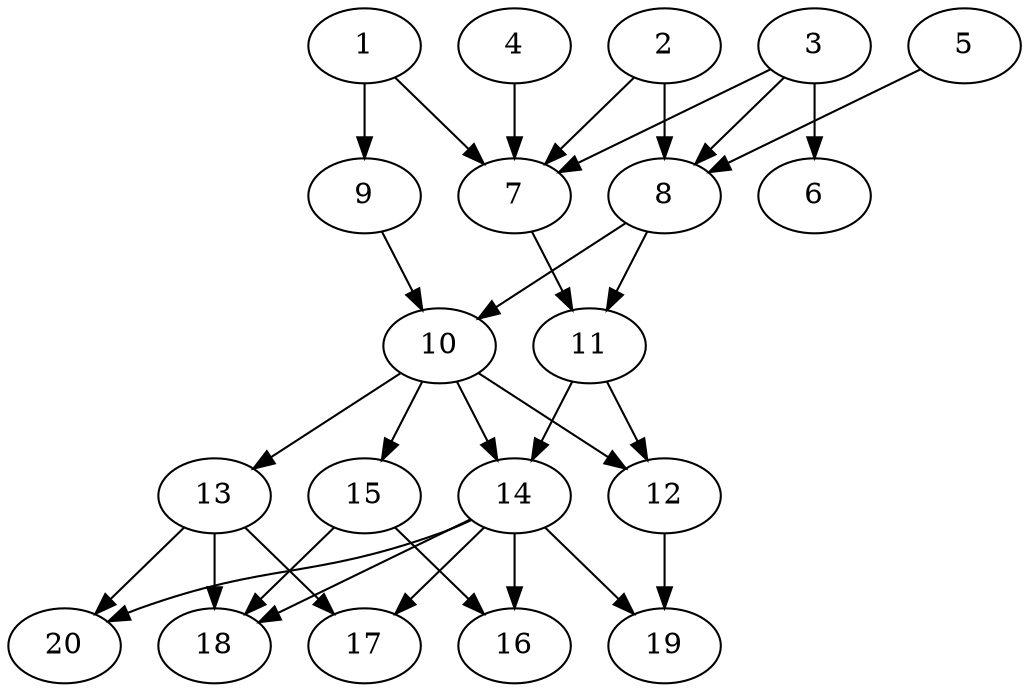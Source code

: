 // DAG automatically generated by daggen at Tue Jul 23 14:27:02 2019
// ./daggen --dot -n 20 --ccr 0.5 --fat 0.5 --regular 0.5 --density 0.7 --mindata 5242880 --maxdata 52428800 
digraph G {
  1 [size="28698624", alpha="0.12", expect_size="14349312"] 
  1 -> 7 [size ="14349312"]
  1 -> 9 [size ="14349312"]
  2 [size="42661888", alpha="0.19", expect_size="21330944"] 
  2 -> 7 [size ="21330944"]
  2 -> 8 [size ="21330944"]
  3 [size="11759616", alpha="0.08", expect_size="5879808"] 
  3 -> 6 [size ="5879808"]
  3 -> 7 [size ="5879808"]
  3 -> 8 [size ="5879808"]
  4 [size="64694272", alpha="0.10", expect_size="32347136"] 
  4 -> 7 [size ="32347136"]
  5 [size="84836352", alpha="0.19", expect_size="42418176"] 
  5 -> 8 [size ="42418176"]
  6 [size="91990016", alpha="0.06", expect_size="45995008"] 
  7 [size="102305792", alpha="0.02", expect_size="51152896"] 
  7 -> 11 [size ="51152896"]
  8 [size="82950144", alpha="0.09", expect_size="41475072"] 
  8 -> 10 [size ="41475072"]
  8 -> 11 [size ="41475072"]
  9 [size="62136320", alpha="0.09", expect_size="31068160"] 
  9 -> 10 [size ="31068160"]
  10 [size="25040896", alpha="0.19", expect_size="12520448"] 
  10 -> 12 [size ="12520448"]
  10 -> 13 [size ="12520448"]
  10 -> 14 [size ="12520448"]
  10 -> 15 [size ="12520448"]
  11 [size="12771328", alpha="0.13", expect_size="6385664"] 
  11 -> 12 [size ="6385664"]
  11 -> 14 [size ="6385664"]
  12 [size="68720640", alpha="0.19", expect_size="34360320"] 
  12 -> 19 [size ="34360320"]
  13 [size="66174976", alpha="0.02", expect_size="33087488"] 
  13 -> 17 [size ="33087488"]
  13 -> 18 [size ="33087488"]
  13 -> 20 [size ="33087488"]
  14 [size="103444480", alpha="0.04", expect_size="51722240"] 
  14 -> 16 [size ="51722240"]
  14 -> 17 [size ="51722240"]
  14 -> 18 [size ="51722240"]
  14 -> 19 [size ="51722240"]
  14 -> 20 [size ="51722240"]
  15 [size="58505216", alpha="0.02", expect_size="29252608"] 
  15 -> 16 [size ="29252608"]
  15 -> 18 [size ="29252608"]
  16 [size="54097920", alpha="0.03", expect_size="27048960"] 
  17 [size="81930240", alpha="0.09", expect_size="40965120"] 
  18 [size="92950528", alpha="0.03", expect_size="46475264"] 
  19 [size="43075584", alpha="0.16", expect_size="21537792"] 
  20 [size="84322304", alpha="0.12", expect_size="42161152"] 
}
